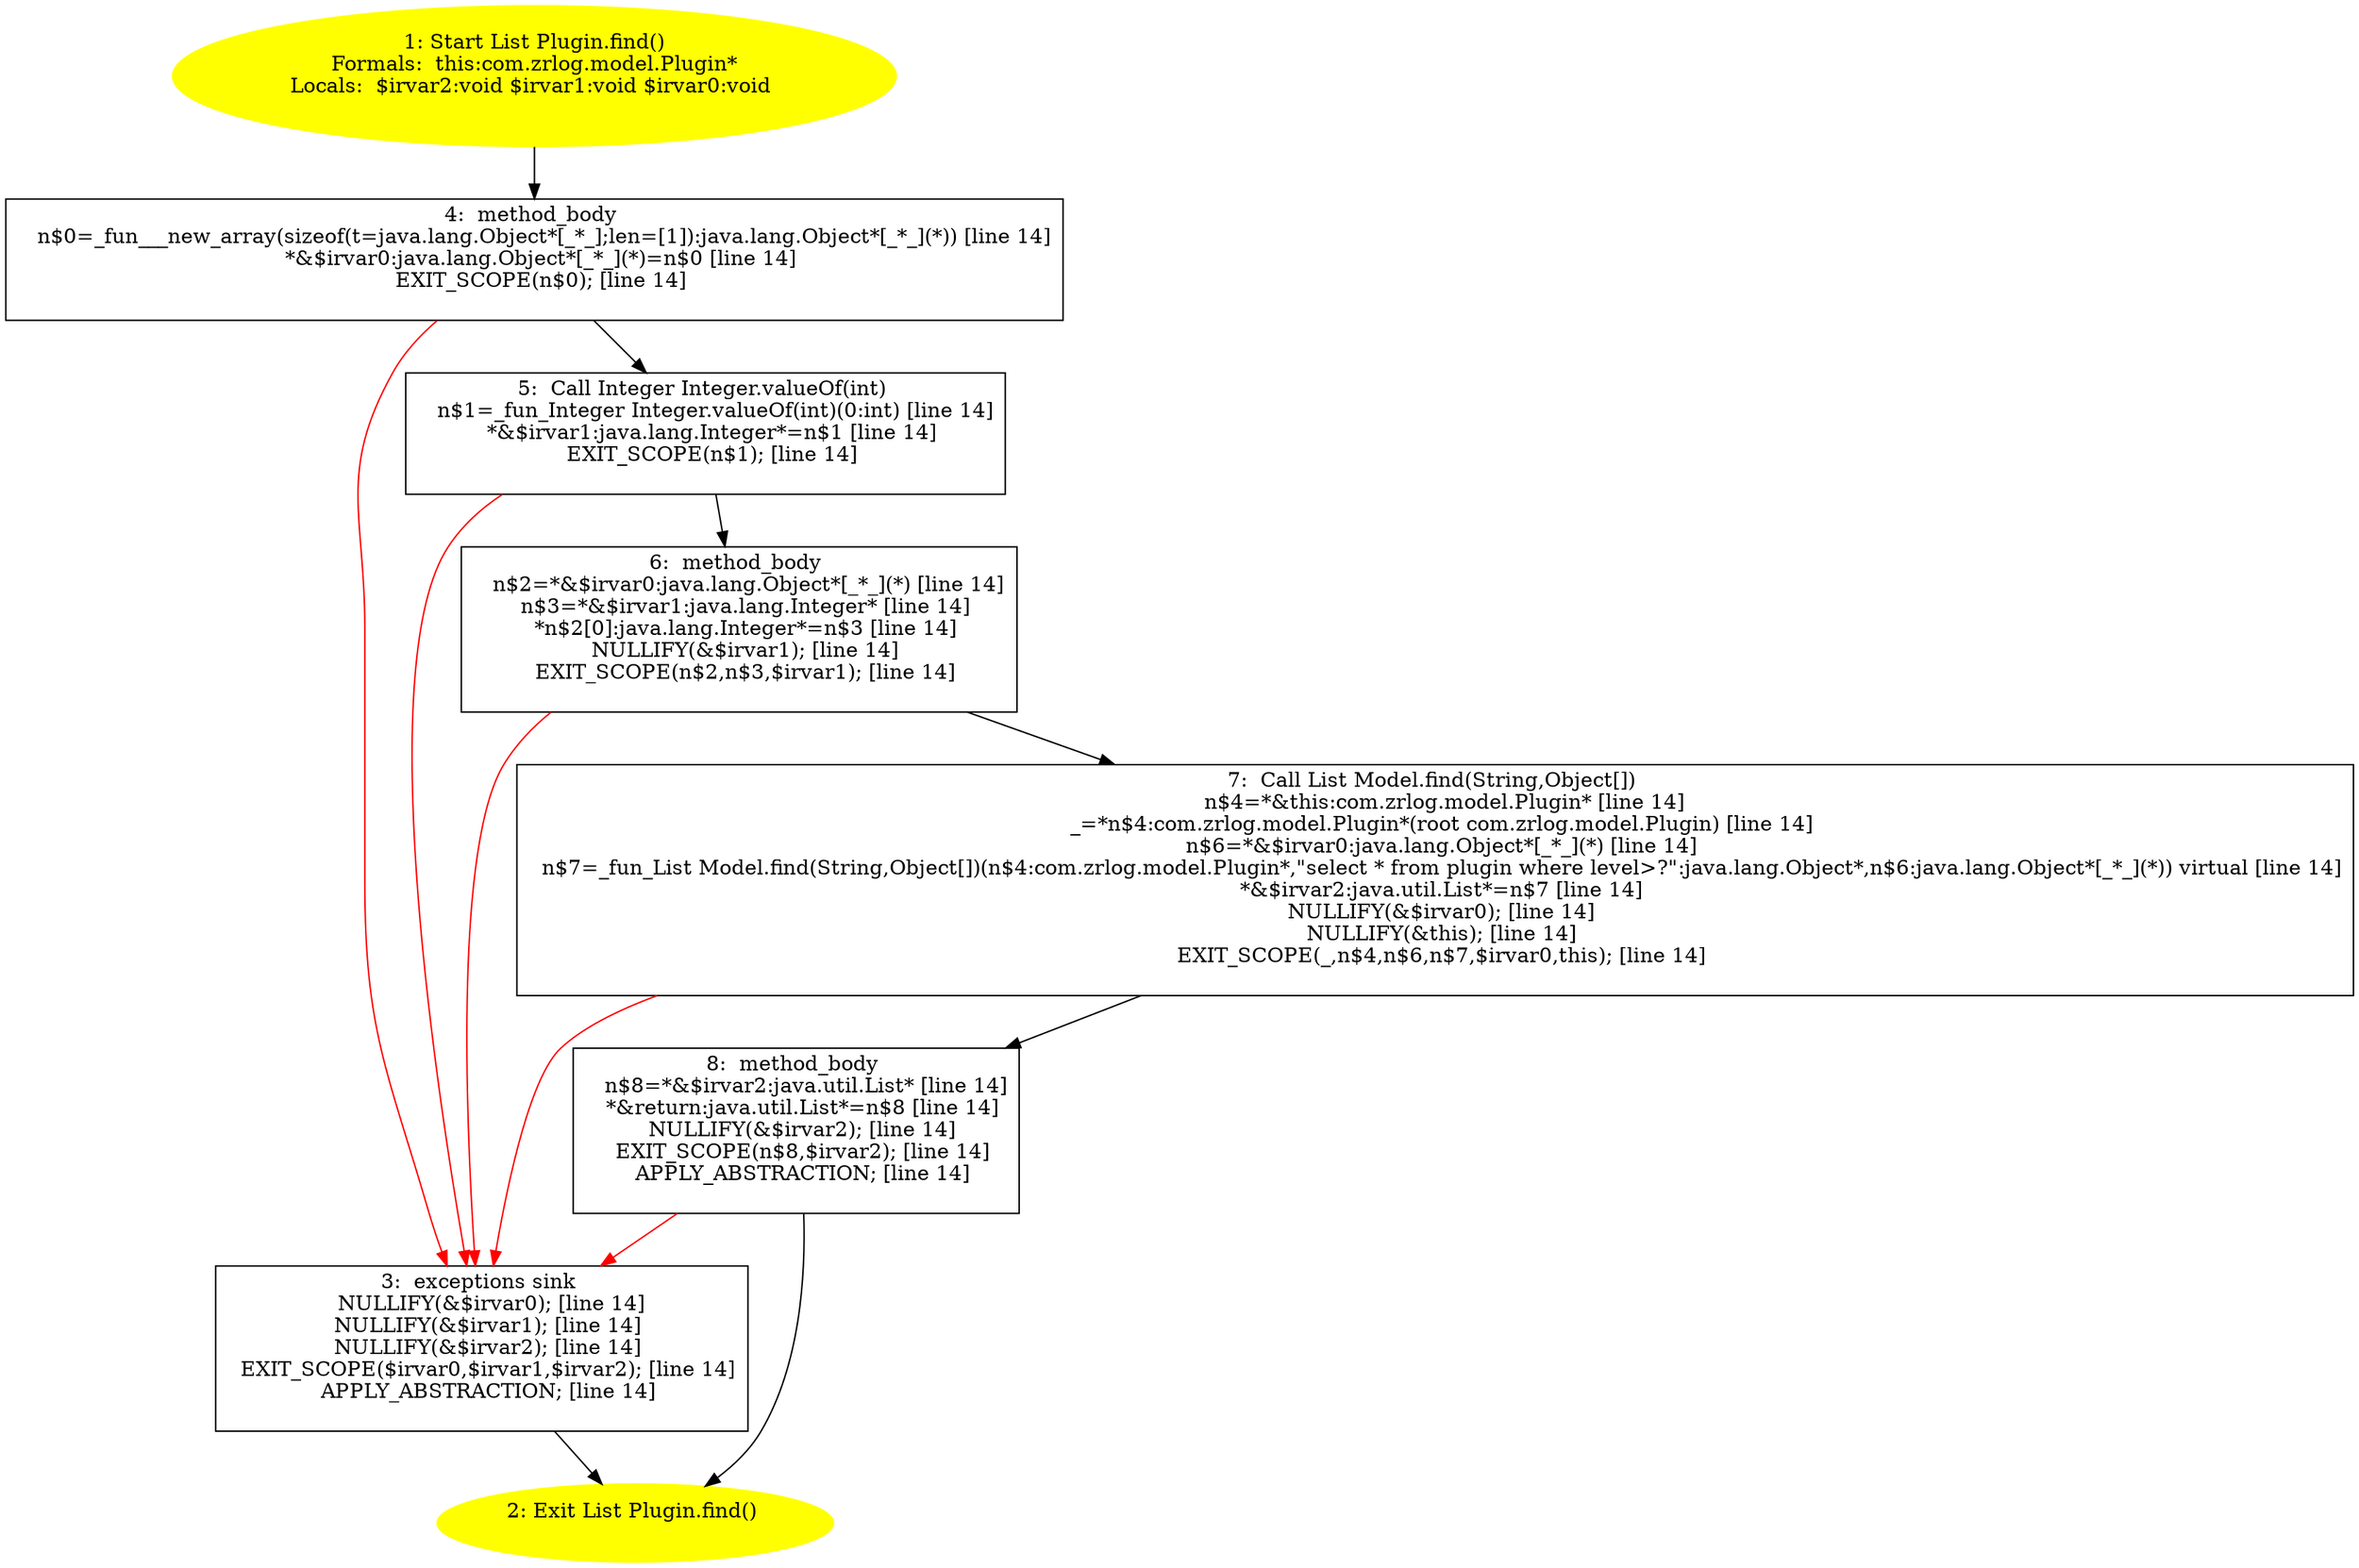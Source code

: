 /* @generated */
digraph cfg {
"com.zrlog.model.Plugin.find():java.util.List.c002856287e83f40761a1fa2877c2bb2_1" [label="1: Start List Plugin.find()\nFormals:  this:com.zrlog.model.Plugin*\nLocals:  $irvar2:void $irvar1:void $irvar0:void \n  " color=yellow style=filled]
	

	 "com.zrlog.model.Plugin.find():java.util.List.c002856287e83f40761a1fa2877c2bb2_1" -> "com.zrlog.model.Plugin.find():java.util.List.c002856287e83f40761a1fa2877c2bb2_4" ;
"com.zrlog.model.Plugin.find():java.util.List.c002856287e83f40761a1fa2877c2bb2_2" [label="2: Exit List Plugin.find() \n  " color=yellow style=filled]
	

"com.zrlog.model.Plugin.find():java.util.List.c002856287e83f40761a1fa2877c2bb2_3" [label="3:  exceptions sink \n   NULLIFY(&$irvar0); [line 14]\n  NULLIFY(&$irvar1); [line 14]\n  NULLIFY(&$irvar2); [line 14]\n  EXIT_SCOPE($irvar0,$irvar1,$irvar2); [line 14]\n  APPLY_ABSTRACTION; [line 14]\n " shape="box"]
	

	 "com.zrlog.model.Plugin.find():java.util.List.c002856287e83f40761a1fa2877c2bb2_3" -> "com.zrlog.model.Plugin.find():java.util.List.c002856287e83f40761a1fa2877c2bb2_2" ;
"com.zrlog.model.Plugin.find():java.util.List.c002856287e83f40761a1fa2877c2bb2_4" [label="4:  method_body \n   n$0=_fun___new_array(sizeof(t=java.lang.Object*[_*_];len=[1]):java.lang.Object*[_*_](*)) [line 14]\n  *&$irvar0:java.lang.Object*[_*_](*)=n$0 [line 14]\n  EXIT_SCOPE(n$0); [line 14]\n " shape="box"]
	

	 "com.zrlog.model.Plugin.find():java.util.List.c002856287e83f40761a1fa2877c2bb2_4" -> "com.zrlog.model.Plugin.find():java.util.List.c002856287e83f40761a1fa2877c2bb2_5" ;
	 "com.zrlog.model.Plugin.find():java.util.List.c002856287e83f40761a1fa2877c2bb2_4" -> "com.zrlog.model.Plugin.find():java.util.List.c002856287e83f40761a1fa2877c2bb2_3" [color="red" ];
"com.zrlog.model.Plugin.find():java.util.List.c002856287e83f40761a1fa2877c2bb2_5" [label="5:  Call Integer Integer.valueOf(int) \n   n$1=_fun_Integer Integer.valueOf(int)(0:int) [line 14]\n  *&$irvar1:java.lang.Integer*=n$1 [line 14]\n  EXIT_SCOPE(n$1); [line 14]\n " shape="box"]
	

	 "com.zrlog.model.Plugin.find():java.util.List.c002856287e83f40761a1fa2877c2bb2_5" -> "com.zrlog.model.Plugin.find():java.util.List.c002856287e83f40761a1fa2877c2bb2_6" ;
	 "com.zrlog.model.Plugin.find():java.util.List.c002856287e83f40761a1fa2877c2bb2_5" -> "com.zrlog.model.Plugin.find():java.util.List.c002856287e83f40761a1fa2877c2bb2_3" [color="red" ];
"com.zrlog.model.Plugin.find():java.util.List.c002856287e83f40761a1fa2877c2bb2_6" [label="6:  method_body \n   n$2=*&$irvar0:java.lang.Object*[_*_](*) [line 14]\n  n$3=*&$irvar1:java.lang.Integer* [line 14]\n  *n$2[0]:java.lang.Integer*=n$3 [line 14]\n  NULLIFY(&$irvar1); [line 14]\n  EXIT_SCOPE(n$2,n$3,$irvar1); [line 14]\n " shape="box"]
	

	 "com.zrlog.model.Plugin.find():java.util.List.c002856287e83f40761a1fa2877c2bb2_6" -> "com.zrlog.model.Plugin.find():java.util.List.c002856287e83f40761a1fa2877c2bb2_7" ;
	 "com.zrlog.model.Plugin.find():java.util.List.c002856287e83f40761a1fa2877c2bb2_6" -> "com.zrlog.model.Plugin.find():java.util.List.c002856287e83f40761a1fa2877c2bb2_3" [color="red" ];
"com.zrlog.model.Plugin.find():java.util.List.c002856287e83f40761a1fa2877c2bb2_7" [label="7:  Call List Model.find(String,Object[]) \n   n$4=*&this:com.zrlog.model.Plugin* [line 14]\n  _=*n$4:com.zrlog.model.Plugin*(root com.zrlog.model.Plugin) [line 14]\n  n$6=*&$irvar0:java.lang.Object*[_*_](*) [line 14]\n  n$7=_fun_List Model.find(String,Object[])(n$4:com.zrlog.model.Plugin*,\"select * from plugin where level>?\":java.lang.Object*,n$6:java.lang.Object*[_*_](*)) virtual [line 14]\n  *&$irvar2:java.util.List*=n$7 [line 14]\n  NULLIFY(&$irvar0); [line 14]\n  NULLIFY(&this); [line 14]\n  EXIT_SCOPE(_,n$4,n$6,n$7,$irvar0,this); [line 14]\n " shape="box"]
	

	 "com.zrlog.model.Plugin.find():java.util.List.c002856287e83f40761a1fa2877c2bb2_7" -> "com.zrlog.model.Plugin.find():java.util.List.c002856287e83f40761a1fa2877c2bb2_8" ;
	 "com.zrlog.model.Plugin.find():java.util.List.c002856287e83f40761a1fa2877c2bb2_7" -> "com.zrlog.model.Plugin.find():java.util.List.c002856287e83f40761a1fa2877c2bb2_3" [color="red" ];
"com.zrlog.model.Plugin.find():java.util.List.c002856287e83f40761a1fa2877c2bb2_8" [label="8:  method_body \n   n$8=*&$irvar2:java.util.List* [line 14]\n  *&return:java.util.List*=n$8 [line 14]\n  NULLIFY(&$irvar2); [line 14]\n  EXIT_SCOPE(n$8,$irvar2); [line 14]\n  APPLY_ABSTRACTION; [line 14]\n " shape="box"]
	

	 "com.zrlog.model.Plugin.find():java.util.List.c002856287e83f40761a1fa2877c2bb2_8" -> "com.zrlog.model.Plugin.find():java.util.List.c002856287e83f40761a1fa2877c2bb2_2" ;
	 "com.zrlog.model.Plugin.find():java.util.List.c002856287e83f40761a1fa2877c2bb2_8" -> "com.zrlog.model.Plugin.find():java.util.List.c002856287e83f40761a1fa2877c2bb2_3" [color="red" ];
}
